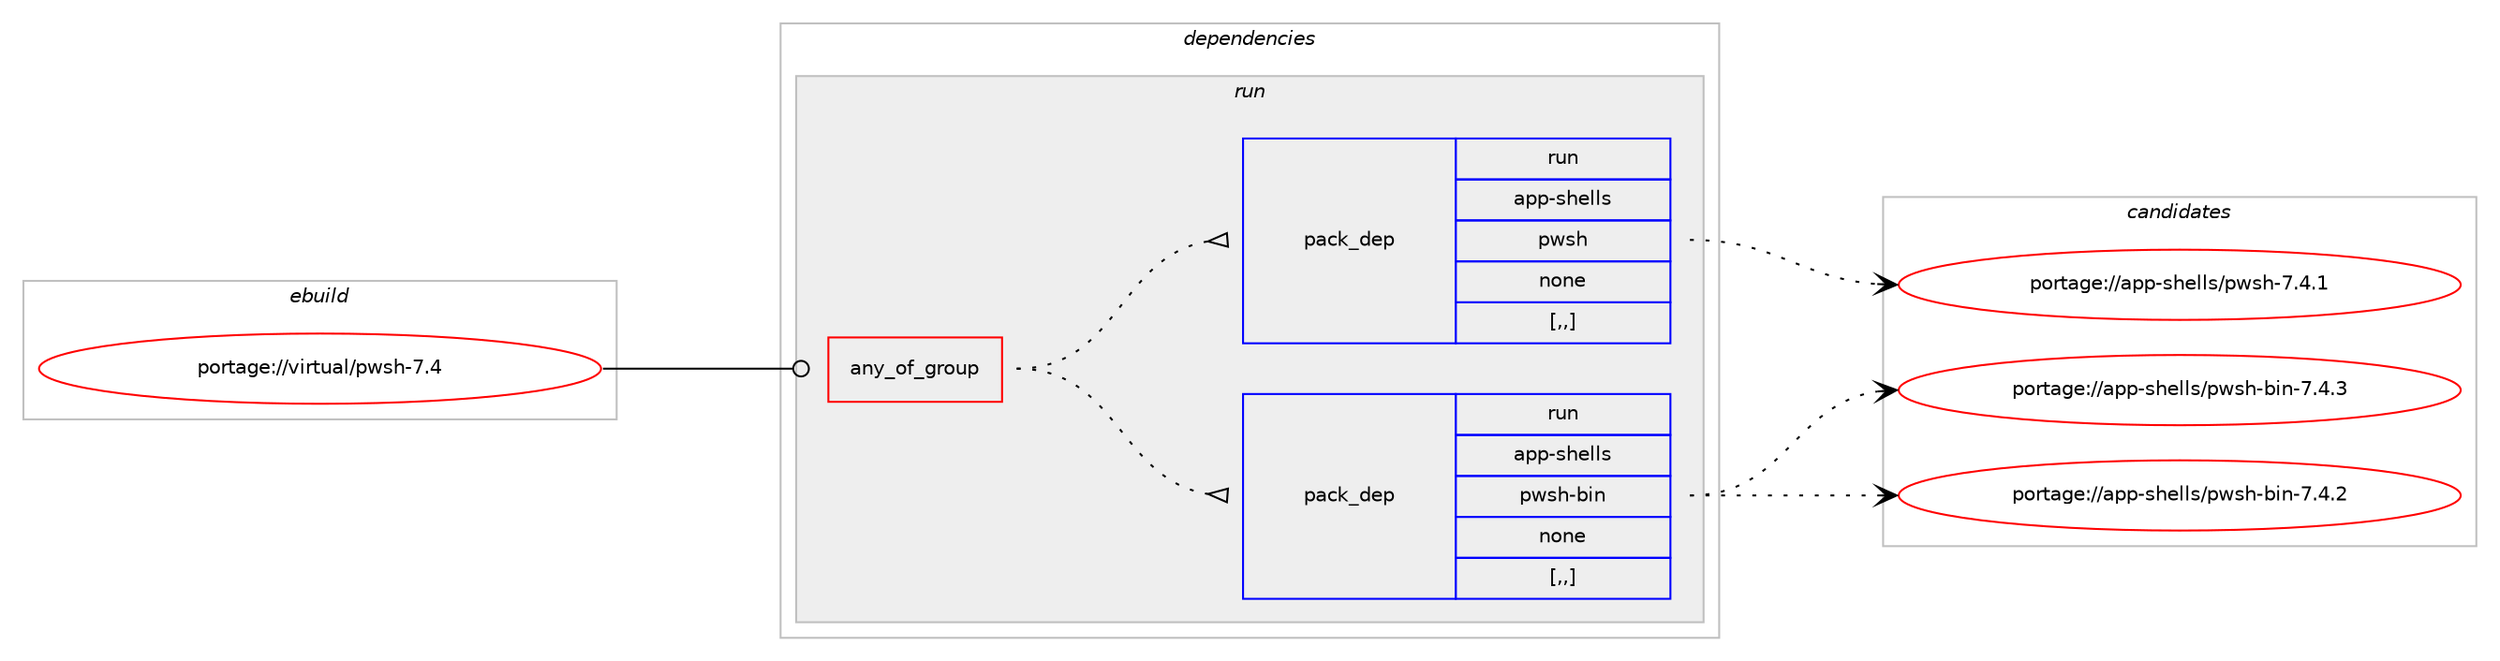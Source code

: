 digraph prolog {

# *************
# Graph options
# *************

newrank=true;
concentrate=true;
compound=true;
graph [rankdir=LR,fontname=Helvetica,fontsize=10,ranksep=1.5];#, ranksep=2.5, nodesep=0.2];
edge  [arrowhead=vee];
node  [fontname=Helvetica,fontsize=10];

# **********
# The ebuild
# **********

subgraph cluster_leftcol {
color=gray;
label=<<i>ebuild</i>>;
id [label="portage://virtual/pwsh-7.4", color=red, width=4, href="../virtual/pwsh-7.4.svg"];
}

# ****************
# The dependencies
# ****************

subgraph cluster_midcol {
color=gray;
label=<<i>dependencies</i>>;
subgraph cluster_compile {
fillcolor="#eeeeee";
style=filled;
label=<<i>compile</i>>;
}
subgraph cluster_compileandrun {
fillcolor="#eeeeee";
style=filled;
label=<<i>compile and run</i>>;
}
subgraph cluster_run {
fillcolor="#eeeeee";
style=filled;
label=<<i>run</i>>;
subgraph any2988 {
dependency442891 [label=<<TABLE BORDER="0" CELLBORDER="1" CELLSPACING="0" CELLPADDING="4"><TR><TD CELLPADDING="10">any_of_group</TD></TR></TABLE>>, shape=none, color=red];subgraph pack321668 {
dependency442892 [label=<<TABLE BORDER="0" CELLBORDER="1" CELLSPACING="0" CELLPADDING="4" WIDTH="220"><TR><TD ROWSPAN="6" CELLPADDING="30">pack_dep</TD></TR><TR><TD WIDTH="110">run</TD></TR><TR><TD>app-shells</TD></TR><TR><TD>pwsh-bin</TD></TR><TR><TD>none</TD></TR><TR><TD>[,,]</TD></TR></TABLE>>, shape=none, color=blue];
}
dependency442891:e -> dependency442892:w [weight=20,style="dotted",arrowhead="oinv"];
subgraph pack321669 {
dependency442893 [label=<<TABLE BORDER="0" CELLBORDER="1" CELLSPACING="0" CELLPADDING="4" WIDTH="220"><TR><TD ROWSPAN="6" CELLPADDING="30">pack_dep</TD></TR><TR><TD WIDTH="110">run</TD></TR><TR><TD>app-shells</TD></TR><TR><TD>pwsh</TD></TR><TR><TD>none</TD></TR><TR><TD>[,,]</TD></TR></TABLE>>, shape=none, color=blue];
}
dependency442891:e -> dependency442893:w [weight=20,style="dotted",arrowhead="oinv"];
}
id:e -> dependency442891:w [weight=20,style="solid",arrowhead="odot"];
}
}

# **************
# The candidates
# **************

subgraph cluster_choices {
rank=same;
color=gray;
label=<<i>candidates</i>>;

subgraph choice321668 {
color=black;
nodesep=1;
choice9711211245115104101108108115471121191151044598105110455546524651 [label="portage://app-shells/pwsh-bin-7.4.3", color=red, width=4,href="../app-shells/pwsh-bin-7.4.3.svg"];
choice9711211245115104101108108115471121191151044598105110455546524650 [label="portage://app-shells/pwsh-bin-7.4.2", color=red, width=4,href="../app-shells/pwsh-bin-7.4.2.svg"];
dependency442892:e -> choice9711211245115104101108108115471121191151044598105110455546524651:w [style=dotted,weight="100"];
dependency442892:e -> choice9711211245115104101108108115471121191151044598105110455546524650:w [style=dotted,weight="100"];
}
subgraph choice321669 {
color=black;
nodesep=1;
choice971121124511510410110810811547112119115104455546524649 [label="portage://app-shells/pwsh-7.4.1", color=red, width=4,href="../app-shells/pwsh-7.4.1.svg"];
dependency442893:e -> choice971121124511510410110810811547112119115104455546524649:w [style=dotted,weight="100"];
}
}

}
